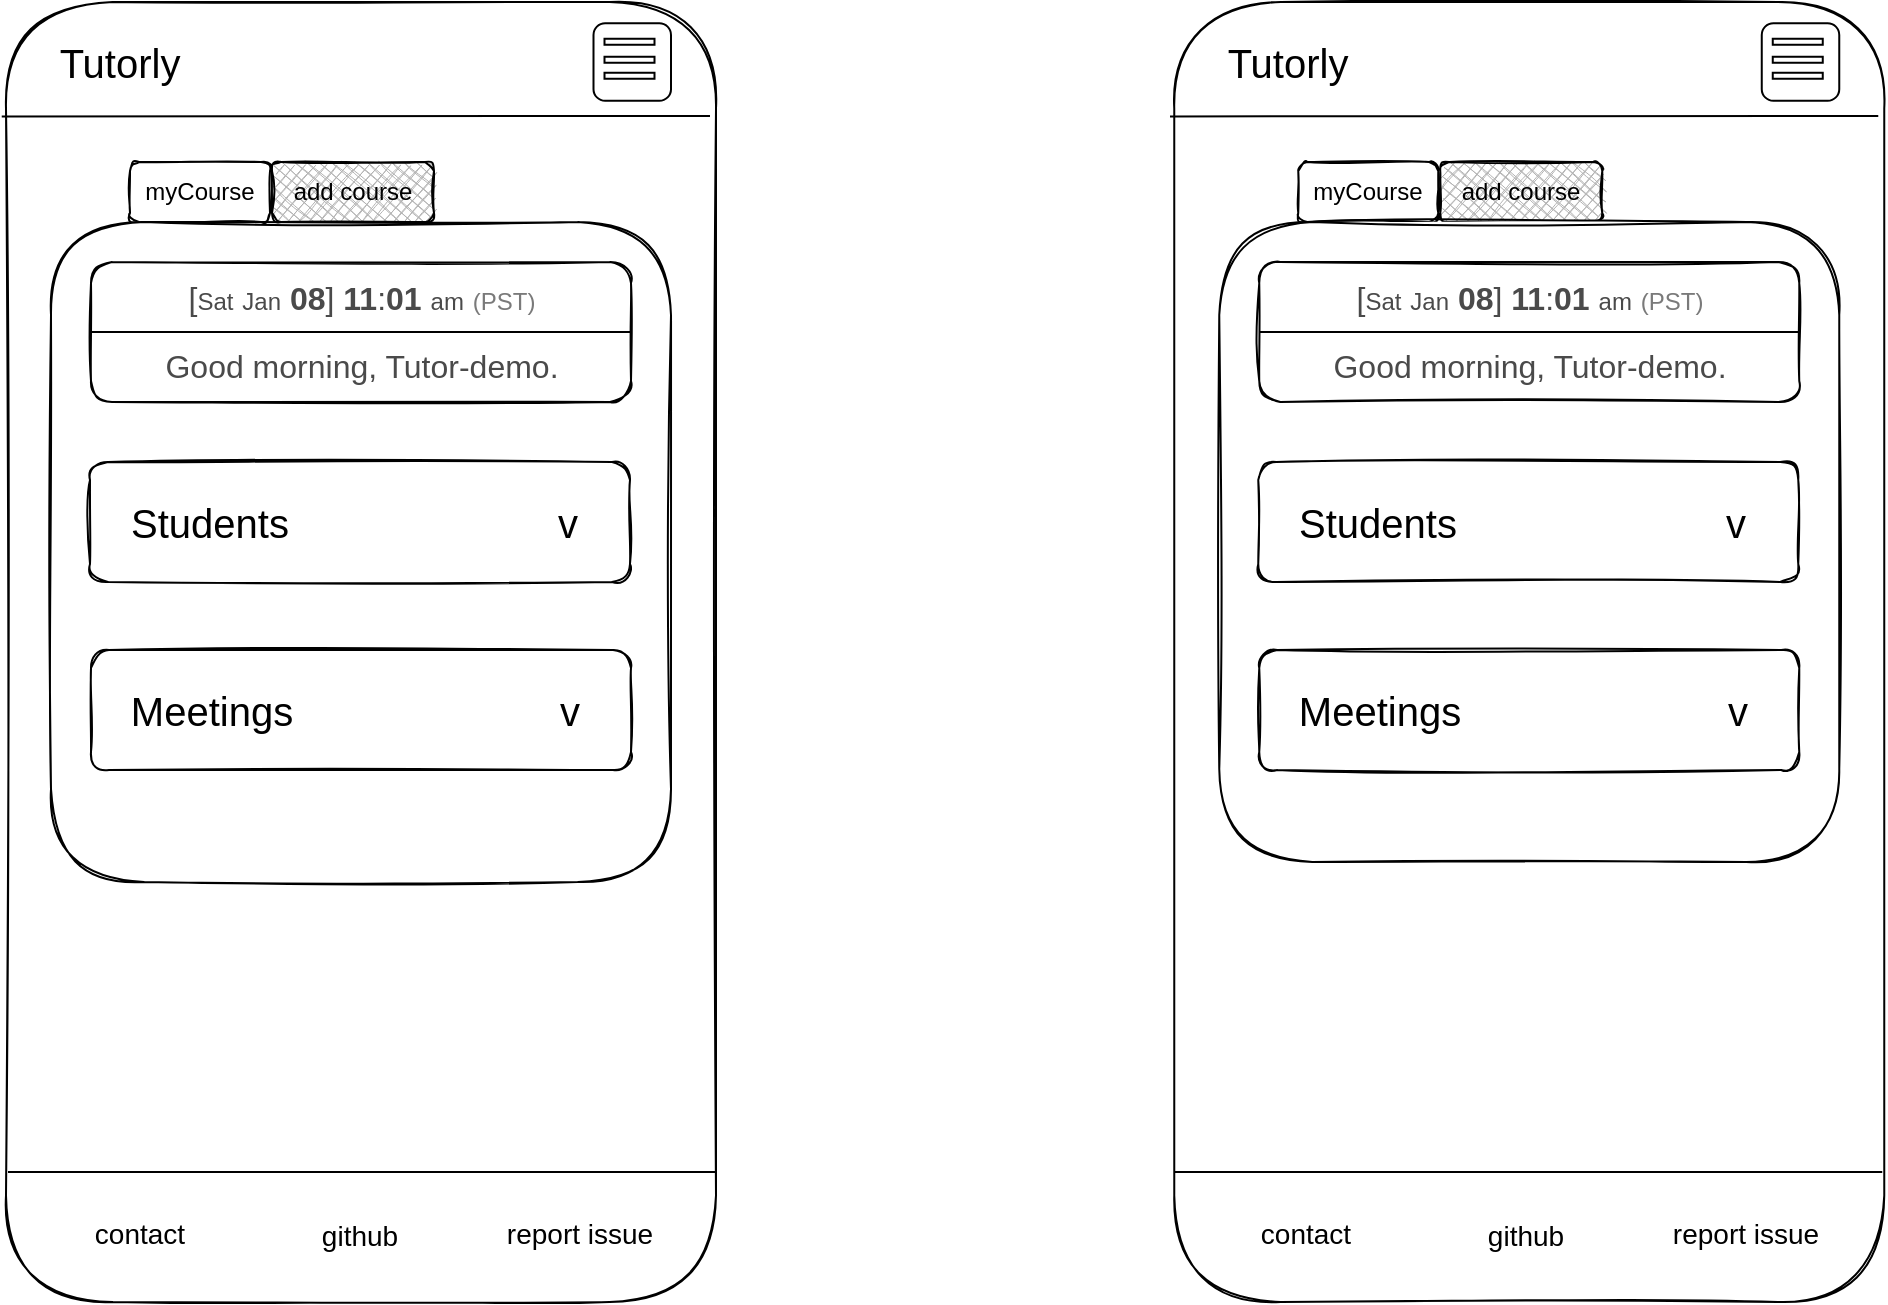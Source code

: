 <mxfile version="16.2.4" type="github">
  <diagram id="h9dFl7BtjYhouRQpgsoD" name="Page-1">
    <mxGraphModel dx="1494" dy="702" grid="1" gridSize="10" guides="1" tooltips="1" connect="0" arrows="0" fold="1" page="1" pageScale="1" pageWidth="850" pageHeight="1100" math="0" shadow="0">
      <root>
        <mxCell id="0" />
        <mxCell id="1" parent="0" />
        <mxCell id="VJyBcLO_9741J4DAKMgz-3" value="" style="rounded=1;whiteSpace=wrap;html=1;sketch=1;" parent="1" vertex="1">
          <mxGeometry x="248" y="80" width="355" height="650" as="geometry" />
        </mxCell>
        <mxCell id="VJyBcLO_9741J4DAKMgz-4" value="myCourse" style="rounded=1;whiteSpace=wrap;html=1;sketch=1;fillStyle=cross-hatch;fillColor=none;" parent="1" vertex="1">
          <mxGeometry x="310" y="160" width="70" height="30" as="geometry" />
        </mxCell>
        <mxCell id="VJyBcLO_9741J4DAKMgz-5" value="add course" style="rounded=1;whiteSpace=wrap;html=1;sketch=1;fillStyle=cross-hatch;fillColor=#B3B3B3;" parent="1" vertex="1">
          <mxGeometry x="381" y="160" width="81" height="30" as="geometry" />
        </mxCell>
        <mxCell id="VJyBcLO_9741J4DAKMgz-6" value="" style="rounded=1;whiteSpace=wrap;html=1;sketch=1;fillStyle=auto;fillColor=#FFFFFF;" parent="1" vertex="1">
          <mxGeometry x="270.5" y="190" width="310" height="330" as="geometry" />
        </mxCell>
        <mxCell id="VJyBcLO_9741J4DAKMgz-9" value="&lt;span class=&quot;&quot; style=&quot;box-sizing: inherit ; color: rgb(74 , 74 , 74) ; font-family: &amp;#34;system-ui&amp;#34; , , &amp;#34;segoe ui&amp;#34; , &amp;#34;roboto&amp;#34; , &amp;#34;oxygen&amp;#34; , &amp;#34;ubuntu&amp;#34; , &amp;#34;cantarell&amp;#34; , &amp;#34;fira sans&amp;#34; , &amp;#34;droid sans&amp;#34; , &amp;#34;helvetica neue&amp;#34; , &amp;#34;helvetica&amp;#34; , &amp;#34;arial&amp;#34; , sans-serif ; font-size: 16px ; background-color: rgb(255 , 255 , 255)&quot;&gt;[&lt;span class=&quot;is-size-7 &quot; style=&quot;box-sizing: inherit ; font-style: inherit ; font-weight: inherit ; font-size: 0.75rem&quot;&gt;Sat&lt;/span&gt;&amp;nbsp;&lt;span class=&quot;is-size-7 &quot; style=&quot;box-sizing: inherit ; font-style: inherit ; font-weight: inherit ; font-size: 0.75rem&quot;&gt;Jan&lt;/span&gt;&amp;nbsp;&lt;span class=&quot;is-size-6 has-text-weight-bold&quot; style=&quot;box-sizing: inherit ; font-style: inherit ; font-weight: 700 ; font-size: 1rem&quot;&gt;08&lt;/span&gt;]&amp;nbsp;&lt;span class=&quot;is-size-6 has-text-weight-bold&quot; style=&quot;box-sizing: inherit ; font-style: inherit ; font-weight: 700 ; font-size: 1rem&quot;&gt;11&lt;/span&gt;:&lt;span class=&quot;is-size-6 has-text-weight-bold&quot; style=&quot;box-sizing: inherit ; font-style: inherit ; font-weight: 700 ; font-size: 1rem&quot;&gt;01&lt;/span&gt;&amp;nbsp;&lt;span class=&quot;is-size-7 &quot; style=&quot;box-sizing: inherit ; font-style: inherit ; font-weight: inherit ; font-size: 0.75rem&quot;&gt;am&lt;/span&gt;&lt;/span&gt;&lt;span style=&quot;color: rgb(74 , 74 , 74) ; font-family: &amp;#34;system-ui&amp;#34; , , &amp;#34;segoe ui&amp;#34; , &amp;#34;roboto&amp;#34; , &amp;#34;oxygen&amp;#34; , &amp;#34;ubuntu&amp;#34; , &amp;#34;cantarell&amp;#34; , &amp;#34;fira sans&amp;#34; , &amp;#34;droid sans&amp;#34; , &amp;#34;helvetica neue&amp;#34; , &amp;#34;helvetica&amp;#34; , &amp;#34;arial&amp;#34; , sans-serif ; font-size: 16px ; background-color: rgb(255 , 255 , 255)&quot;&gt;&amp;nbsp;&lt;/span&gt;&lt;span class=&quot;is-size-7 has-text-grey&quot; style=&quot;box-sizing: inherit ; font-family: &amp;#34;system-ui&amp;#34; , , &amp;#34;segoe ui&amp;#34; , &amp;#34;roboto&amp;#34; , &amp;#34;oxygen&amp;#34; , &amp;#34;ubuntu&amp;#34; , &amp;#34;cantarell&amp;#34; , &amp;#34;fira sans&amp;#34; , &amp;#34;droid sans&amp;#34; , &amp;#34;helvetica neue&amp;#34; , &amp;#34;helvetica&amp;#34; , &amp;#34;arial&amp;#34; , sans-serif ; background-color: rgb(255 , 255 , 255) ; color: rgb(122 , 122 , 122) ; font-size: 0.75rem&quot;&gt;(PST)&lt;br&gt;&lt;br&gt;&lt;span style=&quot;color: rgb(74 , 74 , 74) ; font-size: 16px&quot;&gt;Good morning, Tutor-demo.&lt;/span&gt;&lt;br&gt;&lt;/span&gt;" style="rounded=1;whiteSpace=wrap;html=1;shadow=0;sketch=1;fillStyle=auto;fontFamily=Helvetica;fillColor=#FFFFFF;" parent="1" vertex="1">
          <mxGeometry x="290.5" y="210" width="270" height="70" as="geometry" />
        </mxCell>
        <mxCell id="VJyBcLO_9741J4DAKMgz-10" value="" style="rounded=1;whiteSpace=wrap;html=1;shadow=0;sketch=1;fillStyle=auto;fontFamily=Helvetica;fillColor=#FFFFFF;" parent="1" vertex="1">
          <mxGeometry x="290" y="310" width="270" height="60" as="geometry" />
        </mxCell>
        <mxCell id="XO_DNMzDLUDRU4fpuJas-2" value="" style="endArrow=none;html=1;rounded=0;exitX=-0.006;exitY=0.088;exitDx=0;exitDy=0;exitPerimeter=0;" edge="1" parent="1" source="VJyBcLO_9741J4DAKMgz-3">
          <mxGeometry width="50" height="50" relative="1" as="geometry">
            <mxPoint x="440" y="400" as="sourcePoint" />
            <mxPoint x="600" y="137" as="targetPoint" />
          </mxGeometry>
        </mxCell>
        <mxCell id="XO_DNMzDLUDRU4fpuJas-3" value="&lt;font style=&quot;font-size: 20px&quot;&gt;Tutorly&lt;/font&gt;" style="text;html=1;strokeColor=none;fillColor=none;align=center;verticalAlign=middle;whiteSpace=wrap;rounded=0;fillStyle=cross-hatch;" vertex="1" parent="1">
          <mxGeometry x="280" y="95" width="50" height="30" as="geometry" />
        </mxCell>
        <mxCell id="XO_DNMzDLUDRU4fpuJas-4" value="" style="whiteSpace=wrap;html=1;aspect=fixed;fillStyle=cross-hatch;fontSize=20;fillColor=#FFFFFF;rounded=1;" vertex="1" parent="1">
          <mxGeometry x="541.75" y="90.63" width="38.75" height="38.75" as="geometry" />
        </mxCell>
        <mxCell id="XO_DNMzDLUDRU4fpuJas-6" value="" style="rounded=0;whiteSpace=wrap;html=1;fillStyle=cross-hatch;fontSize=20;fillColor=#FFFFFF;" vertex="1" parent="1">
          <mxGeometry x="547.25" y="98.38" width="25" height="3" as="geometry" />
        </mxCell>
        <mxCell id="XO_DNMzDLUDRU4fpuJas-9" value="" style="rounded=0;whiteSpace=wrap;html=1;fillStyle=cross-hatch;fontSize=20;fillColor=#FFFFFF;" vertex="1" parent="1">
          <mxGeometry x="547.25" y="107.38" width="25" height="3" as="geometry" />
        </mxCell>
        <mxCell id="XO_DNMzDLUDRU4fpuJas-10" value="" style="rounded=0;whiteSpace=wrap;html=1;fillStyle=cross-hatch;fontSize=20;fillColor=#FFFFFF;" vertex="1" parent="1">
          <mxGeometry x="547.25" y="115.38" width="25" height="3" as="geometry" />
        </mxCell>
        <mxCell id="XO_DNMzDLUDRU4fpuJas-11" value="" style="endArrow=none;html=1;rounded=0;fontSize=20;entryX=1;entryY=0.5;entryDx=0;entryDy=0;exitX=0;exitY=0.5;exitDx=0;exitDy=0;" edge="1" parent="1" source="VJyBcLO_9741J4DAKMgz-9" target="VJyBcLO_9741J4DAKMgz-9">
          <mxGeometry width="50" height="50" relative="1" as="geometry">
            <mxPoint x="270" y="400" as="sourcePoint" />
            <mxPoint x="320" y="350" as="targetPoint" />
          </mxGeometry>
        </mxCell>
        <mxCell id="XO_DNMzDLUDRU4fpuJas-13" value="Students" style="text;html=1;strokeColor=none;fillColor=none;align=center;verticalAlign=middle;whiteSpace=wrap;rounded=0;fillStyle=cross-hatch;fontSize=20;" vertex="1" parent="1">
          <mxGeometry x="300" y="325" width="100" height="30" as="geometry" />
        </mxCell>
        <mxCell id="XO_DNMzDLUDRU4fpuJas-14" value="v" style="text;html=1;strokeColor=none;fillColor=none;align=center;verticalAlign=middle;whiteSpace=wrap;rounded=0;fillStyle=cross-hatch;fontSize=20;" vertex="1" parent="1">
          <mxGeometry x="510" y="325" width="38.25" height="30" as="geometry" />
        </mxCell>
        <mxCell id="XO_DNMzDLUDRU4fpuJas-15" value="" style="rounded=1;whiteSpace=wrap;html=1;shadow=0;sketch=1;fillStyle=auto;fontFamily=Helvetica;fillColor=#FFFFFF;" vertex="1" parent="1">
          <mxGeometry x="290.5" y="404" width="270" height="60" as="geometry" />
        </mxCell>
        <mxCell id="XO_DNMzDLUDRU4fpuJas-16" value="Meetings" style="text;html=1;strokeColor=none;fillColor=none;align=center;verticalAlign=middle;whiteSpace=wrap;rounded=0;fillStyle=cross-hatch;fontSize=20;" vertex="1" parent="1">
          <mxGeometry x="300.5" y="419" width="100" height="30" as="geometry" />
        </mxCell>
        <mxCell id="XO_DNMzDLUDRU4fpuJas-17" value="v" style="text;html=1;strokeColor=none;fillColor=none;align=center;verticalAlign=middle;whiteSpace=wrap;rounded=0;fillStyle=cross-hatch;fontSize=20;" vertex="1" parent="1">
          <mxGeometry x="510.5" y="419" width="38.25" height="30" as="geometry" />
        </mxCell>
        <mxCell id="XO_DNMzDLUDRU4fpuJas-18" value="" style="rounded=1;whiteSpace=wrap;html=1;sketch=1;" vertex="1" parent="1">
          <mxGeometry x="832.13" y="80" width="355" height="650" as="geometry" />
        </mxCell>
        <mxCell id="XO_DNMzDLUDRU4fpuJas-19" value="myCourse" style="rounded=1;whiteSpace=wrap;html=1;sketch=1;fillStyle=cross-hatch;fillColor=none;" vertex="1" parent="1">
          <mxGeometry x="894.13" y="160" width="70" height="30" as="geometry" />
        </mxCell>
        <mxCell id="XO_DNMzDLUDRU4fpuJas-20" value="add course" style="rounded=1;whiteSpace=wrap;html=1;sketch=1;fillStyle=cross-hatch;fillColor=#B3B3B3;" vertex="1" parent="1">
          <mxGeometry x="965.13" y="160" width="81" height="30" as="geometry" />
        </mxCell>
        <mxCell id="XO_DNMzDLUDRU4fpuJas-21" value="" style="rounded=1;whiteSpace=wrap;html=1;sketch=1;fillStyle=auto;fillColor=#FFFFFF;" vertex="1" parent="1">
          <mxGeometry x="854.63" y="190" width="310" height="320" as="geometry" />
        </mxCell>
        <mxCell id="XO_DNMzDLUDRU4fpuJas-23" value="&lt;span class=&quot;&quot; style=&quot;box-sizing: inherit ; color: rgb(74 , 74 , 74) ; font-family: &amp;#34;system-ui&amp;#34; , , &amp;#34;segoe ui&amp;#34; , &amp;#34;roboto&amp;#34; , &amp;#34;oxygen&amp;#34; , &amp;#34;ubuntu&amp;#34; , &amp;#34;cantarell&amp;#34; , &amp;#34;fira sans&amp;#34; , &amp;#34;droid sans&amp;#34; , &amp;#34;helvetica neue&amp;#34; , &amp;#34;helvetica&amp;#34; , &amp;#34;arial&amp;#34; , sans-serif ; font-size: 16px ; background-color: rgb(255 , 255 , 255)&quot;&gt;[&lt;span class=&quot;is-size-7 &quot; style=&quot;box-sizing: inherit ; font-style: inherit ; font-weight: inherit ; font-size: 0.75rem&quot;&gt;Sat&lt;/span&gt;&amp;nbsp;&lt;span class=&quot;is-size-7 &quot; style=&quot;box-sizing: inherit ; font-style: inherit ; font-weight: inherit ; font-size: 0.75rem&quot;&gt;Jan&lt;/span&gt;&amp;nbsp;&lt;span class=&quot;is-size-6 has-text-weight-bold&quot; style=&quot;box-sizing: inherit ; font-style: inherit ; font-weight: 700 ; font-size: 1rem&quot;&gt;08&lt;/span&gt;]&amp;nbsp;&lt;span class=&quot;is-size-6 has-text-weight-bold&quot; style=&quot;box-sizing: inherit ; font-style: inherit ; font-weight: 700 ; font-size: 1rem&quot;&gt;11&lt;/span&gt;:&lt;span class=&quot;is-size-6 has-text-weight-bold&quot; style=&quot;box-sizing: inherit ; font-style: inherit ; font-weight: 700 ; font-size: 1rem&quot;&gt;01&lt;/span&gt;&amp;nbsp;&lt;span class=&quot;is-size-7 &quot; style=&quot;box-sizing: inherit ; font-style: inherit ; font-weight: inherit ; font-size: 0.75rem&quot;&gt;am&lt;/span&gt;&lt;/span&gt;&lt;span style=&quot;color: rgb(74 , 74 , 74) ; font-family: &amp;#34;system-ui&amp;#34; , , &amp;#34;segoe ui&amp;#34; , &amp;#34;roboto&amp;#34; , &amp;#34;oxygen&amp;#34; , &amp;#34;ubuntu&amp;#34; , &amp;#34;cantarell&amp;#34; , &amp;#34;fira sans&amp;#34; , &amp;#34;droid sans&amp;#34; , &amp;#34;helvetica neue&amp;#34; , &amp;#34;helvetica&amp;#34; , &amp;#34;arial&amp;#34; , sans-serif ; font-size: 16px ; background-color: rgb(255 , 255 , 255)&quot;&gt;&amp;nbsp;&lt;/span&gt;&lt;span class=&quot;is-size-7 has-text-grey&quot; style=&quot;box-sizing: inherit ; font-family: &amp;#34;system-ui&amp;#34; , , &amp;#34;segoe ui&amp;#34; , &amp;#34;roboto&amp;#34; , &amp;#34;oxygen&amp;#34; , &amp;#34;ubuntu&amp;#34; , &amp;#34;cantarell&amp;#34; , &amp;#34;fira sans&amp;#34; , &amp;#34;droid sans&amp;#34; , &amp;#34;helvetica neue&amp;#34; , &amp;#34;helvetica&amp;#34; , &amp;#34;arial&amp;#34; , sans-serif ; background-color: rgb(255 , 255 , 255) ; color: rgb(122 , 122 , 122) ; font-size: 0.75rem&quot;&gt;(PST)&lt;br&gt;&lt;br&gt;&lt;span style=&quot;color: rgb(74 , 74 , 74) ; font-size: 16px&quot;&gt;Good morning, Tutor-demo.&lt;/span&gt;&lt;br&gt;&lt;/span&gt;" style="rounded=1;whiteSpace=wrap;html=1;shadow=0;sketch=1;fillStyle=auto;fontFamily=Helvetica;fillColor=#FFFFFF;" vertex="1" parent="1">
          <mxGeometry x="874.63" y="210" width="270" height="70" as="geometry" />
        </mxCell>
        <mxCell id="XO_DNMzDLUDRU4fpuJas-24" value="" style="rounded=1;whiteSpace=wrap;html=1;shadow=0;sketch=1;fillStyle=auto;fontFamily=Helvetica;fillColor=#FFFFFF;" vertex="1" parent="1">
          <mxGeometry x="874.13" y="310" width="270" height="60" as="geometry" />
        </mxCell>
        <mxCell id="XO_DNMzDLUDRU4fpuJas-25" value="" style="endArrow=none;html=1;rounded=0;exitX=-0.006;exitY=0.088;exitDx=0;exitDy=0;exitPerimeter=0;" edge="1" source="XO_DNMzDLUDRU4fpuJas-18" parent="1">
          <mxGeometry width="50" height="50" relative="1" as="geometry">
            <mxPoint x="1024.13" y="400" as="sourcePoint" />
            <mxPoint x="1184.13" y="137.0" as="targetPoint" />
          </mxGeometry>
        </mxCell>
        <mxCell id="XO_DNMzDLUDRU4fpuJas-26" value="&lt;font style=&quot;font-size: 20px&quot;&gt;Tutorly&lt;/font&gt;" style="text;html=1;strokeColor=none;fillColor=none;align=center;verticalAlign=middle;whiteSpace=wrap;rounded=0;fillStyle=cross-hatch;" vertex="1" parent="1">
          <mxGeometry x="864.13" y="95" width="50" height="30" as="geometry" />
        </mxCell>
        <mxCell id="XO_DNMzDLUDRU4fpuJas-27" value="" style="whiteSpace=wrap;html=1;aspect=fixed;fillStyle=cross-hatch;fontSize=20;fillColor=#FFFFFF;rounded=1;" vertex="1" parent="1">
          <mxGeometry x="1125.88" y="90.63" width="38.75" height="38.75" as="geometry" />
        </mxCell>
        <mxCell id="XO_DNMzDLUDRU4fpuJas-28" value="" style="rounded=0;whiteSpace=wrap;html=1;fillStyle=cross-hatch;fontSize=20;fillColor=#FFFFFF;" vertex="1" parent="1">
          <mxGeometry x="1131.38" y="98.38" width="25" height="3" as="geometry" />
        </mxCell>
        <mxCell id="XO_DNMzDLUDRU4fpuJas-29" value="" style="rounded=0;whiteSpace=wrap;html=1;fillStyle=cross-hatch;fontSize=20;fillColor=#FFFFFF;" vertex="1" parent="1">
          <mxGeometry x="1131.38" y="107.38" width="25" height="3" as="geometry" />
        </mxCell>
        <mxCell id="XO_DNMzDLUDRU4fpuJas-30" value="" style="rounded=0;whiteSpace=wrap;html=1;fillStyle=cross-hatch;fontSize=20;fillColor=#FFFFFF;" vertex="1" parent="1">
          <mxGeometry x="1131.38" y="115.38" width="25" height="3" as="geometry" />
        </mxCell>
        <mxCell id="XO_DNMzDLUDRU4fpuJas-31" value="" style="endArrow=none;html=1;rounded=0;fontSize=20;entryX=1;entryY=0.5;entryDx=0;entryDy=0;exitX=0;exitY=0.5;exitDx=0;exitDy=0;" edge="1" source="XO_DNMzDLUDRU4fpuJas-23" target="XO_DNMzDLUDRU4fpuJas-23" parent="1">
          <mxGeometry width="50" height="50" relative="1" as="geometry">
            <mxPoint x="854.13" y="400" as="sourcePoint" />
            <mxPoint x="904.13" y="350" as="targetPoint" />
          </mxGeometry>
        </mxCell>
        <mxCell id="XO_DNMzDLUDRU4fpuJas-32" value="Students" style="text;html=1;strokeColor=none;fillColor=none;align=center;verticalAlign=middle;whiteSpace=wrap;rounded=0;fillStyle=cross-hatch;fontSize=20;" vertex="1" parent="1">
          <mxGeometry x="884.13" y="325" width="100" height="30" as="geometry" />
        </mxCell>
        <mxCell id="XO_DNMzDLUDRU4fpuJas-33" value="v" style="text;html=1;strokeColor=none;fillColor=none;align=center;verticalAlign=middle;whiteSpace=wrap;rounded=0;fillStyle=cross-hatch;fontSize=20;" vertex="1" parent="1">
          <mxGeometry x="1094.13" y="325" width="38.25" height="30" as="geometry" />
        </mxCell>
        <mxCell id="XO_DNMzDLUDRU4fpuJas-34" value="" style="rounded=1;whiteSpace=wrap;html=1;shadow=0;sketch=1;fillStyle=auto;fontFamily=Helvetica;fillColor=#FFFFFF;" vertex="1" parent="1">
          <mxGeometry x="874.63" y="404" width="270" height="60" as="geometry" />
        </mxCell>
        <mxCell id="XO_DNMzDLUDRU4fpuJas-35" value="Meetings" style="text;html=1;strokeColor=none;fillColor=none;align=center;verticalAlign=middle;whiteSpace=wrap;rounded=0;fillStyle=cross-hatch;fontSize=20;" vertex="1" parent="1">
          <mxGeometry x="884.63" y="419" width="100" height="30" as="geometry" />
        </mxCell>
        <mxCell id="XO_DNMzDLUDRU4fpuJas-36" value="v" style="text;html=1;strokeColor=none;fillColor=none;align=center;verticalAlign=middle;whiteSpace=wrap;rounded=0;fillStyle=cross-hatch;fontSize=20;" vertex="1" parent="1">
          <mxGeometry x="1094.63" y="419" width="38.25" height="30" as="geometry" />
        </mxCell>
        <mxCell id="XO_DNMzDLUDRU4fpuJas-38" value="" style="endArrow=none;html=1;rounded=0;fontSize=20;entryX=1;entryY=0.9;entryDx=0;entryDy=0;entryPerimeter=0;" edge="1" parent="1" target="VJyBcLO_9741J4DAKMgz-3">
          <mxGeometry width="50" height="50" relative="1" as="geometry">
            <mxPoint x="249" y="665" as="sourcePoint" />
            <mxPoint x="870" y="370" as="targetPoint" />
          </mxGeometry>
        </mxCell>
        <mxCell id="XO_DNMzDLUDRU4fpuJas-39" value="&lt;font style=&quot;font-size: 14px&quot;&gt;report issue&lt;/font&gt;" style="text;html=1;strokeColor=none;fillColor=none;align=center;verticalAlign=middle;whiteSpace=wrap;rounded=0;fillStyle=cross-hatch;fontSize=20;" vertex="1" parent="1">
          <mxGeometry x="480" y="680" width="110" height="26" as="geometry" />
        </mxCell>
        <mxCell id="XO_DNMzDLUDRU4fpuJas-40" value="&lt;font style=&quot;font-size: 14px&quot;&gt;contact&lt;/font&gt;" style="text;html=1;strokeColor=none;fillColor=none;align=center;verticalAlign=middle;whiteSpace=wrap;rounded=0;fillStyle=cross-hatch;fontSize=20;" vertex="1" parent="1">
          <mxGeometry x="260" y="680" width="110" height="26" as="geometry" />
        </mxCell>
        <mxCell id="XO_DNMzDLUDRU4fpuJas-41" value="&lt;font style=&quot;font-size: 14px&quot;&gt;github&lt;br&gt;&lt;/font&gt;" style="text;html=1;strokeColor=none;fillColor=none;align=center;verticalAlign=middle;whiteSpace=wrap;rounded=0;fillStyle=cross-hatch;fontSize=20;" vertex="1" parent="1">
          <mxGeometry x="400" y="681" width="50" height="26" as="geometry" />
        </mxCell>
        <mxCell id="XO_DNMzDLUDRU4fpuJas-42" value="" style="endArrow=none;html=1;rounded=0;fontSize=20;entryX=1;entryY=0.9;entryDx=0;entryDy=0;entryPerimeter=0;" edge="1" parent="1">
          <mxGeometry width="50" height="50" relative="1" as="geometry">
            <mxPoint x="832.13" y="665" as="sourcePoint" />
            <mxPoint x="1186.13" y="665.0" as="targetPoint" />
          </mxGeometry>
        </mxCell>
        <mxCell id="XO_DNMzDLUDRU4fpuJas-43" value="&lt;font style=&quot;font-size: 14px&quot;&gt;report issue&lt;/font&gt;" style="text;html=1;strokeColor=none;fillColor=none;align=center;verticalAlign=middle;whiteSpace=wrap;rounded=0;fillStyle=cross-hatch;fontSize=20;" vertex="1" parent="1">
          <mxGeometry x="1063.13" y="680" width="110" height="26" as="geometry" />
        </mxCell>
        <mxCell id="XO_DNMzDLUDRU4fpuJas-44" value="&lt;font style=&quot;font-size: 14px&quot;&gt;contact&lt;/font&gt;" style="text;html=1;strokeColor=none;fillColor=none;align=center;verticalAlign=middle;whiteSpace=wrap;rounded=0;fillStyle=cross-hatch;fontSize=20;" vertex="1" parent="1">
          <mxGeometry x="843.13" y="680" width="110" height="26" as="geometry" />
        </mxCell>
        <mxCell id="XO_DNMzDLUDRU4fpuJas-45" value="&lt;font style=&quot;font-size: 14px&quot;&gt;github&lt;br&gt;&lt;/font&gt;" style="text;html=1;strokeColor=none;fillColor=none;align=center;verticalAlign=middle;whiteSpace=wrap;rounded=0;fillStyle=cross-hatch;fontSize=20;" vertex="1" parent="1">
          <mxGeometry x="983.13" y="681" width="50" height="26" as="geometry" />
        </mxCell>
      </root>
    </mxGraphModel>
  </diagram>
</mxfile>
